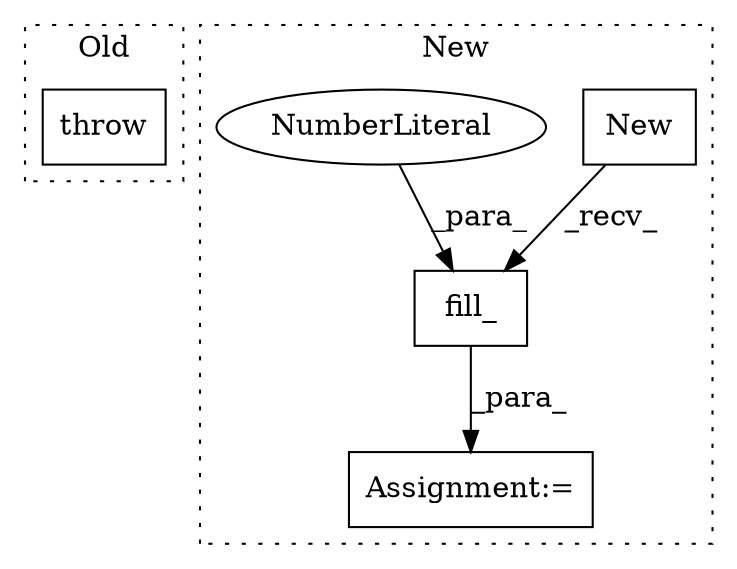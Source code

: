 digraph G {
subgraph cluster0 {
1 [label="throw" a="53" s="318" l="6" shape="box"];
label = "Old";
style="dotted";
}
subgraph cluster1 {
2 [label="fill_" a="32" s="414,421" l="6,1" shape="box"];
3 [label="New" a="32" s="362,411" l="4,2" shape="box"];
4 [label="NumberLiteral" a="34" s="420" l="1" shape="ellipse"];
5 [label="Assignment:=" a="7" s="355" l="1" shape="box"];
label = "New";
style="dotted";
}
2 -> 5 [label="_para_"];
3 -> 2 [label="_recv_"];
4 -> 2 [label="_para_"];
}